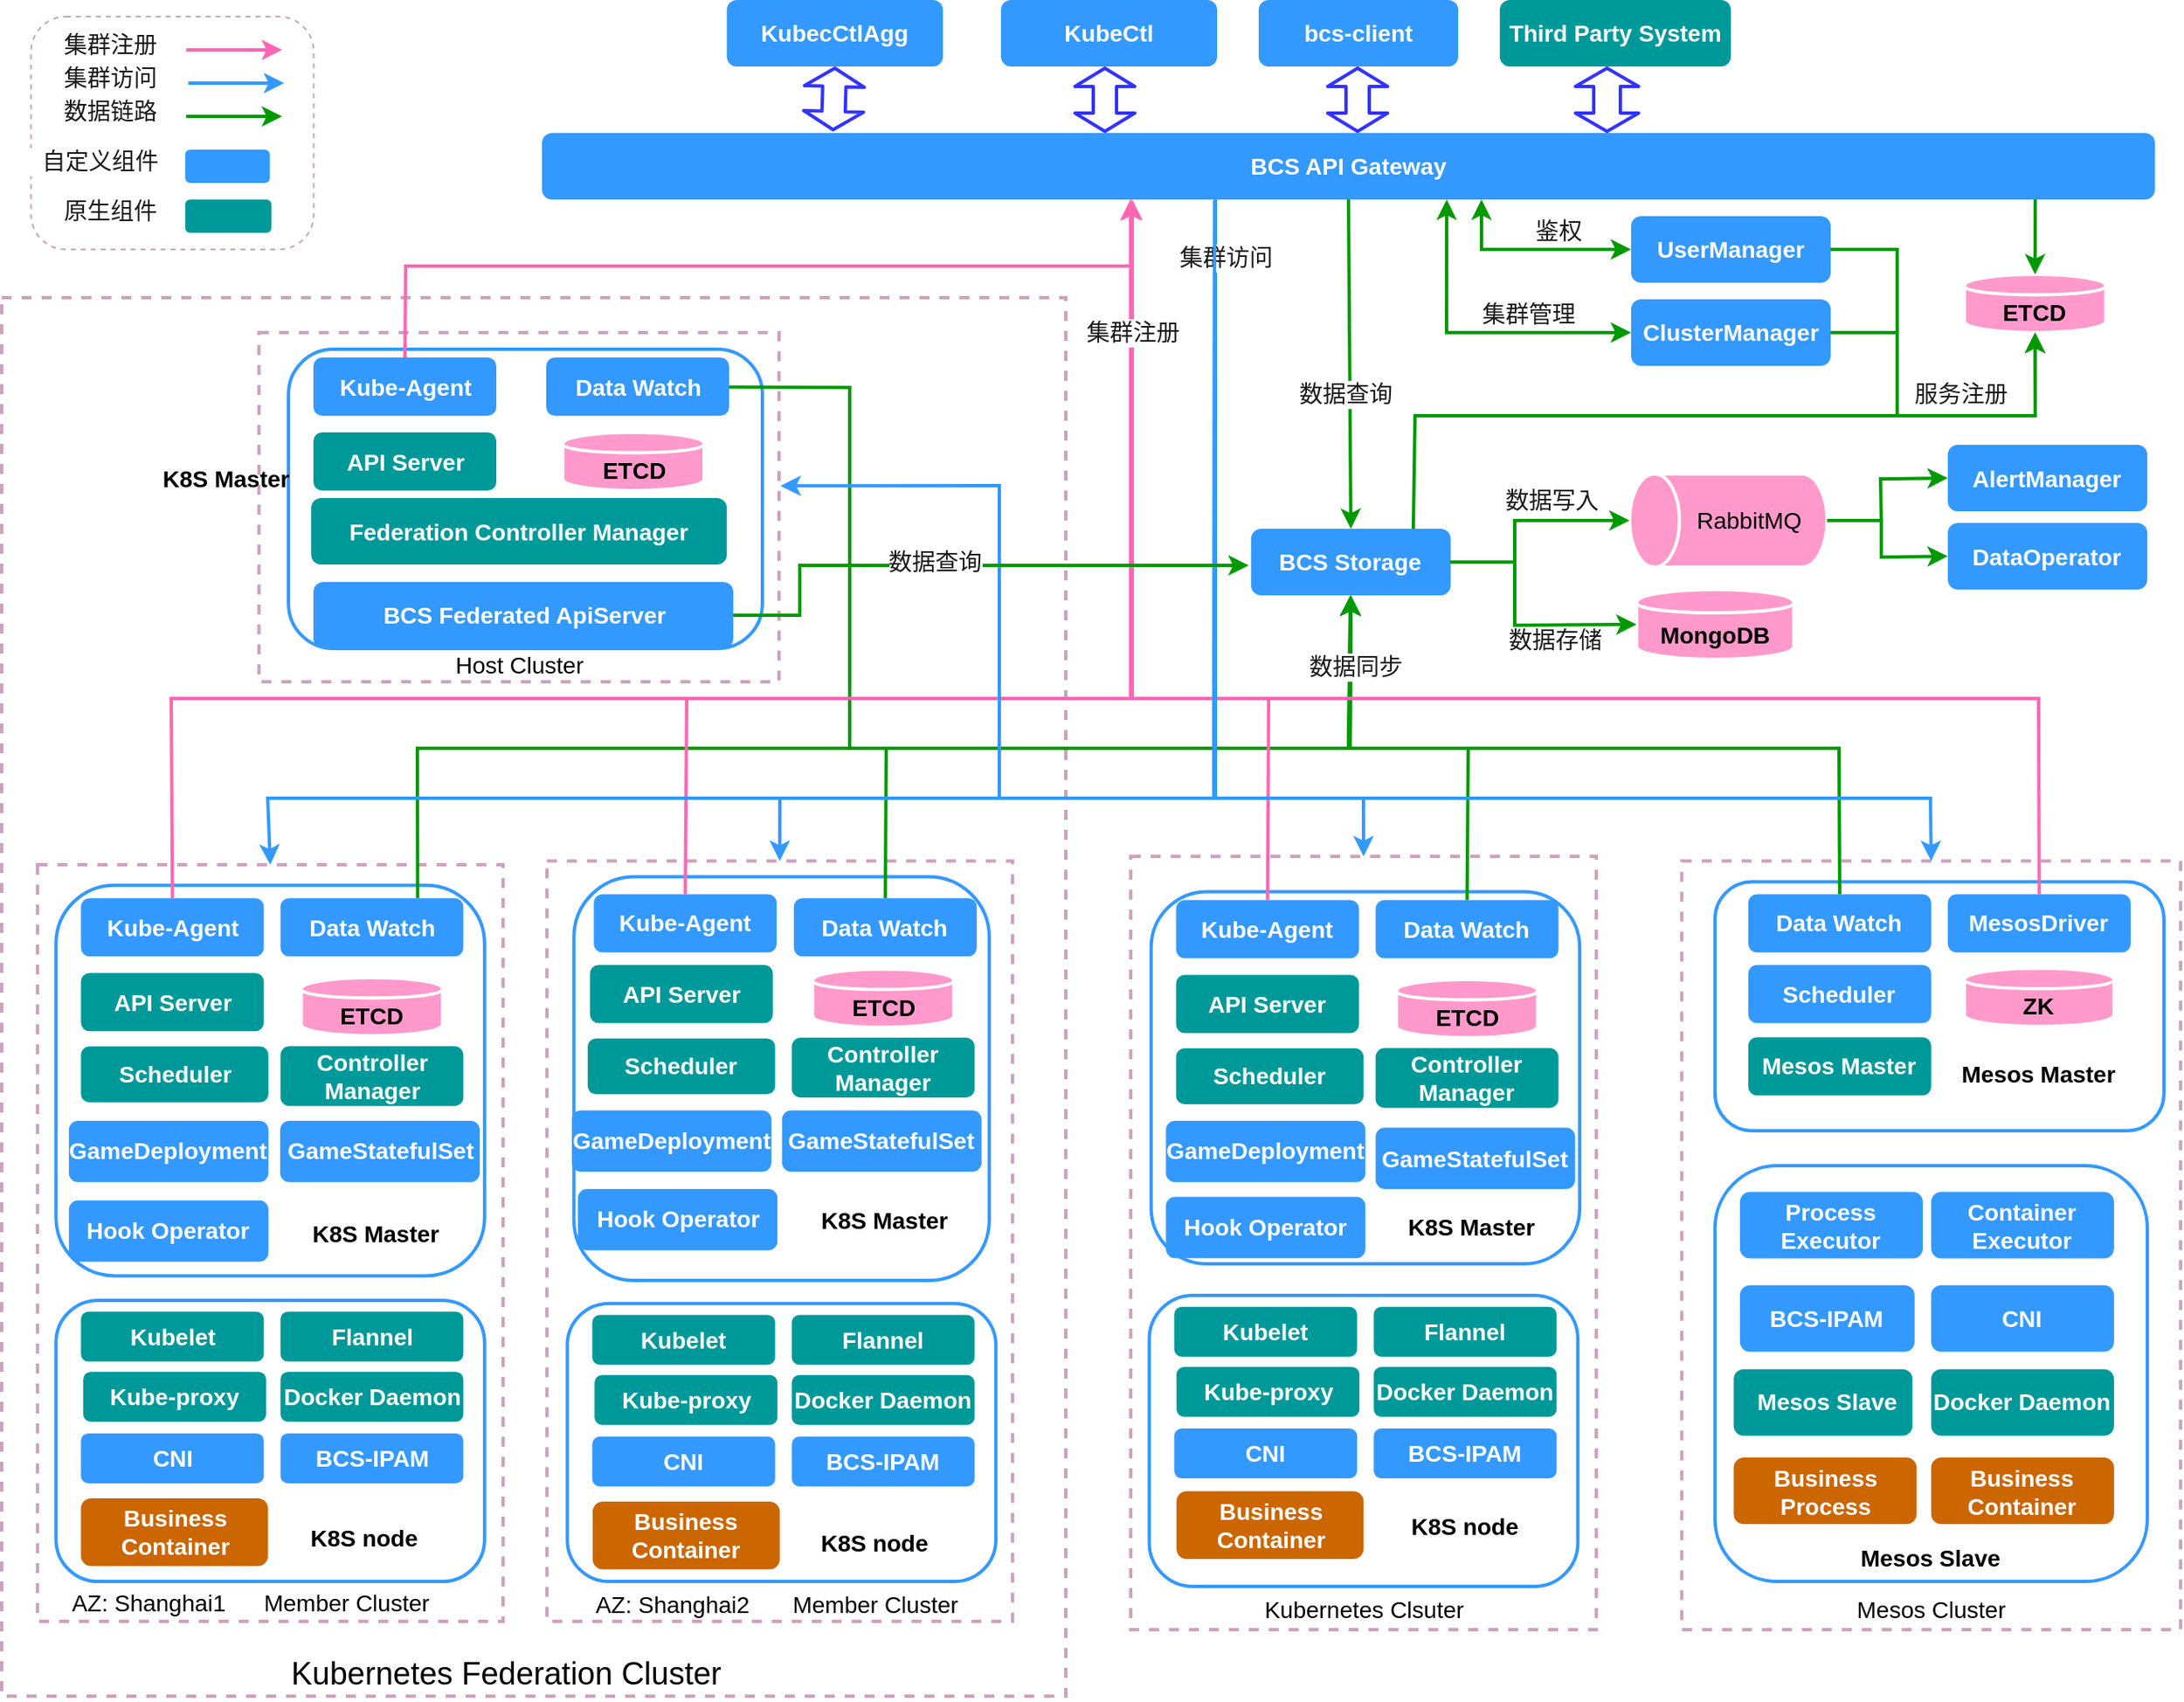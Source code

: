 <mxfile version="14.6.13" type="device"><diagram id="taxaUmjwehEzx2mqGv78" name="Page-1"><mxGraphModel dx="1685" dy="1017" grid="1" gridSize="10" guides="1" tooltips="1" connect="1" arrows="1" fold="1" page="1" pageScale="1" pageWidth="827" pageHeight="1169" math="0" shadow="0"><root><mxCell id="0"/><mxCell id="1" parent="0"/><mxCell id="KiWz8coLWyKFR9xS5uvN-472" value="" style="rounded=1;whiteSpace=wrap;html=1;dashed=1;fontSize=14;strokeColor=#CDA2BE;strokeWidth=1;fillColor=none;" vertex="1" parent="1"><mxGeometry x="447.68" y="40" width="170" height="140" as="geometry"/></mxCell><mxCell id="KiWz8coLWyKFR9xS5uvN-347" value="" style="rounded=0;whiteSpace=wrap;html=1;fontSize=14;fontStyle=1;strokeWidth=2;dashed=1;strokeColor=#CDA2BE;" vertex="1" parent="1"><mxGeometry x="430" y="209" width="640" height="841" as="geometry"/></mxCell><mxCell id="KiWz8coLWyKFR9xS5uvN-355" value="" style="rounded=0;whiteSpace=wrap;html=1;fontSize=14;fontStyle=1;strokeColor=#CDA2BE;strokeWidth=2;dashed=1;" vertex="1" parent="1"><mxGeometry x="1440.44" y="547.75" width="300" height="462.25" as="geometry"/></mxCell><mxCell id="KiWz8coLWyKFR9xS5uvN-271" value="" style="rounded=0;whiteSpace=wrap;html=1;fontSize=14;fontStyle=1;strokeColor=#CDA2BE;strokeWidth=2;dashed=1;" vertex="1" parent="1"><mxGeometry x="584.75" y="230" width="312.75" height="210" as="geometry"/></mxCell><mxCell id="KiWz8coLWyKFR9xS5uvN-204" value="KubeCtl&lt;br style=&quot;font-size: 14px;&quot;&gt;" style="rounded=1;whiteSpace=wrap;html=1;fontSize=14;fontStyle=1;strokeColor=none;fillColor=#3399FF;fontColor=#FFFFFF;" vertex="1" parent="1"><mxGeometry x="1031.0" y="30" width="130" height="40" as="geometry"/></mxCell><mxCell id="KiWz8coLWyKFR9xS5uvN-205" value="bcs-client&lt;br style=&quot;font-size: 14px;&quot;&gt;" style="rounded=1;whiteSpace=wrap;html=1;fontSize=14;fontStyle=1;fontColor=#FFFFFF;strokeColor=none;fillColor=#3399FF;" vertex="1" parent="1"><mxGeometry x="1186.0" y="30" width="120" height="40" as="geometry"/></mxCell><mxCell id="KiWz8coLWyKFR9xS5uvN-206" value="Third Party System" style="rounded=1;whiteSpace=wrap;html=1;fontSize=14;fontStyle=1;fillColor=#009999;strokeColor=none;fontColor=#FFFFFF;" vertex="1" parent="1"><mxGeometry x="1331" y="30" width="139" height="40" as="geometry"/></mxCell><mxCell id="KiWz8coLWyKFR9xS5uvN-207" value="BCS API Gateway" style="rounded=1;whiteSpace=wrap;html=1;fontSize=14;fontStyle=1;fontColor=#FFFFFF;strokeColor=none;fillColor=#3399FF;" vertex="1" parent="1"><mxGeometry x="755" y="110" width="970" height="40" as="geometry"/></mxCell><mxCell id="KiWz8coLWyKFR9xS5uvN-208" value="" style="shape=flexArrow;endArrow=classic;startArrow=classic;html=1;width=13;endSize=3;startSize=3;fontSize=14;fontStyle=1;strokeColor=#3333FF;strokeWidth=2;" edge="1" parent="1"><mxGeometry width="50" height="50" relative="1" as="geometry"><mxPoint x="1093.5" y="110" as="sourcePoint"/><mxPoint x="1093.5" y="70" as="targetPoint"/></mxGeometry></mxCell><mxCell id="KiWz8coLWyKFR9xS5uvN-209" value="" style="shape=flexArrow;endArrow=classic;startArrow=classic;html=1;width=13;endSize=3;startSize=3;fontSize=14;fontStyle=1;strokeColor=#3333FF;strokeWidth=2;" edge="1" parent="1"><mxGeometry width="50" height="50" relative="1" as="geometry"><mxPoint x="1245.5" y="110" as="sourcePoint"/><mxPoint x="1245.5" y="70" as="targetPoint"/></mxGeometry></mxCell><mxCell id="KiWz8coLWyKFR9xS5uvN-210" value="" style="shape=flexArrow;endArrow=classic;startArrow=classic;html=1;width=15;endSize=3;startSize=3;fontSize=14;fontStyle=1;strokeColor=#3333FF;strokeWidth=2;" edge="1" parent="1"><mxGeometry width="50" height="50" relative="1" as="geometry"><mxPoint x="1395.5" y="110" as="sourcePoint"/><mxPoint x="1395.5" y="70" as="targetPoint"/></mxGeometry></mxCell><mxCell id="KiWz8coLWyKFR9xS5uvN-232" value="" style="rounded=0;whiteSpace=wrap;html=1;fontSize=14;fontStyle=1;strokeColor=#CDA2BE;strokeWidth=2;dashed=1;" vertex="1" parent="1"><mxGeometry x="757.94" y="547.75" width="280" height="457.25" as="geometry"/></mxCell><mxCell id="KiWz8coLWyKFR9xS5uvN-233" value="" style="rounded=1;whiteSpace=wrap;html=1;fontSize=14;fontStyle=1;strokeColor=#3399FF;strokeWidth=2;" vertex="1" parent="1"><mxGeometry x="774.16" y="557.19" width="249.81" height="242.81" as="geometry"/></mxCell><mxCell id="KiWz8coLWyKFR9xS5uvN-234" value="ETCD" style="shape=cylinder;whiteSpace=wrap;html=1;boundedLbl=1;backgroundOutline=1;fontSize=14;fontStyle=1;strokeColor=#FFFFFF;strokeWidth=2;fillColor=#FF99CC;" vertex="1" parent="1"><mxGeometry x="917.69" y="612.75" width="85" height="35" as="geometry"/></mxCell><mxCell id="KiWz8coLWyKFR9xS5uvN-235" value="API Server" style="rounded=1;whiteSpace=wrap;html=1;fontSize=14;fontStyle=1;fontColor=#FFFFFF;strokeColor=none;fillColor=#009999;" vertex="1" parent="1"><mxGeometry x="783.81" y="610.25" width="110" height="35" as="geometry"/></mxCell><mxCell id="KiWz8coLWyKFR9xS5uvN-236" value="Kube-Agent" style="rounded=1;whiteSpace=wrap;html=1;fontSize=14;fontStyle=1;fontColor=#FFFFFF;strokeColor=none;fillColor=#3399FF;" vertex="1" parent="1"><mxGeometry x="786.13" y="567.75" width="110" height="35" as="geometry"/></mxCell><mxCell id="KiWz8coLWyKFR9xS5uvN-237" value="Scheduler" style="rounded=1;whiteSpace=wrap;html=1;fontSize=14;fontStyle=1;fontColor=#FFFFFF;strokeColor=none;fillColor=#009999;" vertex="1" parent="1"><mxGeometry x="782.44" y="654.44" width="112.75" height="33.62" as="geometry"/></mxCell><mxCell id="KiWz8coLWyKFR9xS5uvN-238" value="Data Watch" style="rounded=1;whiteSpace=wrap;html=1;fontSize=14;fontStyle=1;fontColor=#FFFFFF;strokeColor=none;fillColor=#3399FF;" vertex="1" parent="1"><mxGeometry x="906.44" y="570.13" width="110" height="35" as="geometry"/></mxCell><mxCell id="KiWz8coLWyKFR9xS5uvN-239" value="Controller Manager" style="rounded=1;whiteSpace=wrap;html=1;fontSize=14;fontStyle=1;fontColor=#FFFFFF;strokeColor=none;fillColor=#009999;" vertex="1" parent="1"><mxGeometry x="905.19" y="654" width="110" height="36" as="geometry"/></mxCell><mxCell id="KiWz8coLWyKFR9xS5uvN-240" value="K8S Master" style="text;html=1;strokeColor=none;fillColor=none;align=center;verticalAlign=middle;whiteSpace=wrap;rounded=0;fontSize=14;fontStyle=1" vertex="1" parent="1"><mxGeometry x="916.44" y="753.88" width="90" height="20" as="geometry"/></mxCell><mxCell id="KiWz8coLWyKFR9xS5uvN-255" value="" style="rounded=1;whiteSpace=wrap;html=1;fontSize=14;fontStyle=1;strokeColor=#3399FF;strokeWidth=2;" vertex="1" parent="1"><mxGeometry x="602.5" y="240" width="285" height="180" as="geometry"/></mxCell><mxCell id="KiWz8coLWyKFR9xS5uvN-256" value="ETCD" style="shape=cylinder;whiteSpace=wrap;html=1;boundedLbl=1;backgroundOutline=1;fontSize=14;fontStyle=1;strokeColor=#FFFFFF;strokeWidth=2;fillColor=#FF99CC;" vertex="1" parent="1"><mxGeometry x="767.5" y="290" width="85" height="35" as="geometry"/></mxCell><mxCell id="KiWz8coLWyKFR9xS5uvN-257" value="API Server" style="rounded=1;whiteSpace=wrap;html=1;fontSize=14;fontStyle=1;fontColor=#FFFFFF;strokeColor=none;fillColor=#009999;" vertex="1" parent="1"><mxGeometry x="617.5" y="290" width="110" height="35" as="geometry"/></mxCell><mxCell id="KiWz8coLWyKFR9xS5uvN-258" value="Kube-Agent" style="rounded=1;whiteSpace=wrap;html=1;fontSize=14;fontStyle=1;fontColor=#FFFFFF;strokeColor=none;fillColor=#3399FF;" vertex="1" parent="1"><mxGeometry x="617.5" y="245" width="110" height="35" as="geometry"/></mxCell><mxCell id="KiWz8coLWyKFR9xS5uvN-260" value="Data Watch" style="rounded=1;whiteSpace=wrap;html=1;fontSize=14;fontStyle=1;fontColor=#FFFFFF;strokeColor=none;fillColor=#3399FF;" vertex="1" parent="1"><mxGeometry x="757.5" y="245" width="110" height="35" as="geometry"/></mxCell><mxCell id="KiWz8coLWyKFR9xS5uvN-261" value="Federation Controller Manager" style="rounded=1;whiteSpace=wrap;html=1;fontSize=14;fontStyle=1;fontColor=#FFFFFF;strokeColor=none;fillColor=#009999;" vertex="1" parent="1"><mxGeometry x="616.13" y="329.5" width="250" height="40" as="geometry"/></mxCell><mxCell id="KiWz8coLWyKFR9xS5uvN-272" value="Host Cluster" style="text;html=1;align=center;verticalAlign=middle;resizable=0;points=[];autosize=1;strokeColor=none;fontSize=14;" vertex="1" parent="1"><mxGeometry x="696.13" y="420" width="90" height="20" as="geometry"/></mxCell><mxCell id="KiWz8coLWyKFR9xS5uvN-273" value="BCS Storage&lt;br style=&quot;font-size: 14px;&quot;&gt;" style="rounded=1;whiteSpace=wrap;html=1;fontSize=14;fontStyle=1;fontColor=#FFFFFF;strokeColor=none;fillColor=#3399FF;" vertex="1" parent="1"><mxGeometry x="1181.44" y="348" width="120" height="40" as="geometry"/></mxCell><mxCell id="KiWz8coLWyKFR9xS5uvN-274" style="rounded=0;orthogonalLoop=1;jettySize=auto;html=1;entryX=0.5;entryY=0;entryDx=0;entryDy=0;strokeColor=#009900;strokeWidth=2;fontSize=14;fontColor=#FFFFFF;exitX=0.5;exitY=1;exitDx=0;exitDy=0;" edge="1" parent="1" source="KiWz8coLWyKFR9xS5uvN-207" target="KiWz8coLWyKFR9xS5uvN-273"><mxGeometry relative="1" as="geometry"><mxPoint x="1380.0" y="180" as="sourcePoint"/><mxPoint x="1380.25" y="245" as="targetPoint"/></mxGeometry></mxCell><mxCell id="KiWz8coLWyKFR9xS5uvN-275" value="&lt;font color=&quot;#1a1a1a&quot;&gt;数据查询&lt;/font&gt;" style="text;html=1;resizable=0;points=[];align=center;verticalAlign=middle;labelBackgroundColor=#ffffff;fontSize=14;fontColor=#FFFFFF;" vertex="1" connectable="0" parent="KiWz8coLWyKFR9xS5uvN-274"><mxGeometry x="0.043" y="-3" relative="1" as="geometry"><mxPoint y="13" as="offset"/></mxGeometry></mxCell><mxCell id="KiWz8coLWyKFR9xS5uvN-276" style="edgeStyle=orthogonalEdgeStyle;rounded=0;orthogonalLoop=1;jettySize=auto;html=1;exitX=0.5;exitY=1;exitDx=0;exitDy=0;fontSize=14;endArrow=none;endFill=0;strokeWidth=2;" edge="1" parent="1" source="KiWz8coLWyKFR9xS5uvN-240" target="KiWz8coLWyKFR9xS5uvN-240"><mxGeometry relative="1" as="geometry"/></mxCell><mxCell id="KiWz8coLWyKFR9xS5uvN-278" value="" style="rounded=0;whiteSpace=wrap;html=1;fontSize=14;fontStyle=1;strokeColor=#CDA2BE;strokeWidth=2;dashed=1;" vertex="1" parent="1"><mxGeometry x="451.56" y="550" width="280" height="455" as="geometry"/></mxCell><mxCell id="KiWz8coLWyKFR9xS5uvN-279" value="" style="rounded=1;whiteSpace=wrap;html=1;fontSize=14;fontStyle=1;strokeColor=#3399FF;strokeWidth=2;" vertex="1" parent="1"><mxGeometry x="462.68" y="562.32" width="257.75" height="234.87" as="geometry"/></mxCell><mxCell id="KiWz8coLWyKFR9xS5uvN-280" value="ETCD" style="shape=cylinder;whiteSpace=wrap;html=1;boundedLbl=1;backgroundOutline=1;fontSize=14;fontStyle=1;strokeColor=#FFFFFF;strokeWidth=2;fillColor=#FF99CC;" vertex="1" parent="1"><mxGeometry x="610.18" y="617.88" width="85" height="35" as="geometry"/></mxCell><mxCell id="KiWz8coLWyKFR9xS5uvN-281" value="API Server" style="rounded=1;whiteSpace=wrap;html=1;fontSize=14;fontStyle=1;fontColor=#FFFFFF;strokeColor=none;fillColor=#009999;" vertex="1" parent="1"><mxGeometry x="477.68" y="615.13" width="110" height="35" as="geometry"/></mxCell><mxCell id="KiWz8coLWyKFR9xS5uvN-282" value="Kube-Agent" style="rounded=1;whiteSpace=wrap;html=1;fontSize=14;fontStyle=1;fontColor=#FFFFFF;strokeColor=none;fillColor=#3399FF;" vertex="1" parent="1"><mxGeometry x="477.68" y="570.13" width="110" height="35" as="geometry"/></mxCell><mxCell id="KiWz8coLWyKFR9xS5uvN-283" value="Scheduler" style="rounded=1;whiteSpace=wrap;html=1;fontSize=14;fontStyle=1;fontColor=#FFFFFF;strokeColor=none;fillColor=#009999;" vertex="1" parent="1"><mxGeometry x="477.68" y="659.26" width="112.75" height="33.62" as="geometry"/></mxCell><mxCell id="KiWz8coLWyKFR9xS5uvN-284" value="Data Watch" style="rounded=1;whiteSpace=wrap;html=1;fontSize=14;fontStyle=1;fontColor=#FFFFFF;strokeColor=none;fillColor=#3399FF;" vertex="1" parent="1"><mxGeometry x="597.68" y="570.13" width="110" height="35" as="geometry"/></mxCell><mxCell id="KiWz8coLWyKFR9xS5uvN-285" value="Controller Manager" style="rounded=1;whiteSpace=wrap;html=1;fontSize=14;fontStyle=1;fontColor=#FFFFFF;strokeColor=none;fillColor=#009999;" vertex="1" parent="1"><mxGeometry x="597.68" y="659.13" width="110" height="36" as="geometry"/></mxCell><mxCell id="KiWz8coLWyKFR9xS5uvN-286" value="K8S Master" style="text;html=1;strokeColor=none;fillColor=none;align=center;verticalAlign=middle;whiteSpace=wrap;rounded=0;fontSize=14;fontStyle=1" vertex="1" parent="1"><mxGeometry x="610.18" y="761.87" width="90" height="20" as="geometry"/></mxCell><mxCell id="KiWz8coLWyKFR9xS5uvN-287" value="" style="rounded=1;whiteSpace=wrap;html=1;fontSize=14;fontStyle=1;strokeColor=#3399FF;strokeWidth=2;" vertex="1" parent="1"><mxGeometry x="462.68" y="811.94" width="257.75" height="169.12" as="geometry"/></mxCell><mxCell id="KiWz8coLWyKFR9xS5uvN-288" value="K8S node" style="text;html=1;strokeColor=none;fillColor=none;align=center;verticalAlign=middle;whiteSpace=wrap;rounded=0;fontSize=14;fontStyle=1" vertex="1" parent="1"><mxGeometry x="602.68" y="944.94" width="90" height="20" as="geometry"/></mxCell><mxCell id="KiWz8coLWyKFR9xS5uvN-289" value="Kubelet" style="rounded=1;whiteSpace=wrap;html=1;fontSize=14;fontStyle=1;fontColor=#FFFFFF;strokeColor=none;fillColor=#009999;" vertex="1" parent="1"><mxGeometry x="477.68" y="818.81" width="110" height="30" as="geometry"/></mxCell><mxCell id="KiWz8coLWyKFR9xS5uvN-290" value="Kube-proxy" style="rounded=1;whiteSpace=wrap;html=1;fontSize=14;fontStyle=1;fontColor=#FFFFFF;strokeColor=none;fillColor=#009999;" vertex="1" parent="1"><mxGeometry x="479.06" y="854.94" width="110" height="30" as="geometry"/></mxCell><mxCell id="KiWz8coLWyKFR9xS5uvN-291" value="Docker Daemon" style="rounded=1;whiteSpace=wrap;html=1;fontSize=14;fontStyle=1;fontColor=#FFFFFF;strokeColor=none;fillColor=#009999;" vertex="1" parent="1"><mxGeometry x="597.68" y="854.94" width="110" height="30" as="geometry"/></mxCell><mxCell id="KiWz8coLWyKFR9xS5uvN-292" value="Flannel" style="rounded=1;whiteSpace=wrap;html=1;fontSize=14;fontStyle=1;fontColor=#FFFFFF;strokeColor=none;fillColor=#009999;" vertex="1" parent="1"><mxGeometry x="597.68" y="818.81" width="110" height="30" as="geometry"/></mxCell><mxCell id="KiWz8coLWyKFR9xS5uvN-294" value="BCS-IPAM" style="rounded=1;whiteSpace=wrap;html=1;fontSize=14;fontStyle=1;fontColor=#FFFFFF;strokeColor=none;fillColor=#3399FF;" vertex="1" parent="1"><mxGeometry x="597.68" y="891.94" width="110" height="30" as="geometry"/></mxCell><mxCell id="KiWz8coLWyKFR9xS5uvN-295" value="Business Container" style="rounded=1;whiteSpace=wrap;html=1;fontSize=14;fontStyle=1;fontColor=#FFFFFF;strokeColor=none;fillColor=#CC6600;" vertex="1" parent="1"><mxGeometry x="477.68" y="930.99" width="112.5" height="40.82" as="geometry"/></mxCell><mxCell id="KiWz8coLWyKFR9xS5uvN-296" value="CNI" style="rounded=1;whiteSpace=wrap;html=1;fontSize=14;fontStyle=1;fontColor=#FFFFFF;strokeColor=none;fillColor=#3399FF;" vertex="1" parent="1"><mxGeometry x="477.68" y="891.94" width="110" height="30" as="geometry"/></mxCell><mxCell id="KiWz8coLWyKFR9xS5uvN-297" value="Member Cluster" style="text;html=1;align=center;verticalAlign=middle;resizable=0;points=[];autosize=1;strokeColor=none;fontSize=14;" vertex="1" parent="1"><mxGeometry x="576.57" y="984" width="120" height="20" as="geometry"/></mxCell><mxCell id="KiWz8coLWyKFR9xS5uvN-298" value="AZ: Shanghai1" style="text;html=1;align=center;verticalAlign=middle;resizable=0;points=[];autosize=1;strokeColor=none;fontSize=14;" vertex="1" parent="1"><mxGeometry x="462.68" y="984" width="110" height="20" as="geometry"/></mxCell><mxCell id="KiWz8coLWyKFR9xS5uvN-299" style="edgeStyle=orthogonalEdgeStyle;rounded=0;orthogonalLoop=1;jettySize=auto;html=1;exitX=0.5;exitY=1;exitDx=0;exitDy=0;fontSize=14;endArrow=none;endFill=0;strokeWidth=2;" edge="1" parent="1" source="KiWz8coLWyKFR9xS5uvN-286" target="KiWz8coLWyKFR9xS5uvN-286"><mxGeometry relative="1" as="geometry"/></mxCell><mxCell id="KiWz8coLWyKFR9xS5uvN-300" value="K8S Master" style="text;html=1;strokeColor=none;fillColor=none;align=center;verticalAlign=middle;whiteSpace=wrap;rounded=0;fontSize=14;fontStyle=1" vertex="1" parent="1"><mxGeometry x="520.18" y="307.5" width="90" height="20" as="geometry"/></mxCell><mxCell id="KiWz8coLWyKFR9xS5uvN-301" style="rounded=0;orthogonalLoop=1;jettySize=auto;html=1;strokeColor=#009900;strokeWidth=2;fontSize=14;fontColor=#FFFFFF;exitX=0.75;exitY=0;exitDx=0;exitDy=0;" edge="1" parent="1" source="KiWz8coLWyKFR9xS5uvN-284" target="KiWz8coLWyKFR9xS5uvN-273"><mxGeometry relative="1" as="geometry"><Array as="points"><mxPoint x="680" y="480"/><mxPoint x="1240" y="480"/></Array><mxPoint x="680" y="516" as="sourcePoint"/><mxPoint x="1200" y="350" as="targetPoint"/></mxGeometry></mxCell><mxCell id="KiWz8coLWyKFR9xS5uvN-302" style="rounded=0;orthogonalLoop=1;jettySize=auto;html=1;exitX=0.5;exitY=0;exitDx=0;exitDy=0;strokeColor=#009900;strokeWidth=2;fontSize=14;fontColor=#FFFFFF;" edge="1" parent="1" source="KiWz8coLWyKFR9xS5uvN-238" target="KiWz8coLWyKFR9xS5uvN-273"><mxGeometry relative="1" as="geometry"><Array as="points"><mxPoint x="962" y="480"/><mxPoint x="1240" y="480"/></Array><mxPoint x="552" y="527.25" as="sourcePoint"/><mxPoint x="1250" y="280" as="targetPoint"/></mxGeometry></mxCell><mxCell id="KiWz8coLWyKFR9xS5uvN-303" style="rounded=0;orthogonalLoop=1;jettySize=auto;html=1;strokeColor=#009900;strokeWidth=2;fontSize=14;fontColor=#FFFFFF;entryX=0.5;entryY=1;entryDx=0;entryDy=0;" edge="1" parent="1" source="KiWz8coLWyKFR9xS5uvN-260" target="KiWz8coLWyKFR9xS5uvN-273"><mxGeometry relative="1" as="geometry"><Array as="points"><mxPoint x="940" y="263"/><mxPoint x="940" y="480"/><mxPoint x="1241" y="480"/></Array><mxPoint x="897" y="263" as="sourcePoint"/><mxPoint x="1260" y="290" as="targetPoint"/></mxGeometry></mxCell><mxCell id="KiWz8coLWyKFR9xS5uvN-306" value="" style="rounded=0;whiteSpace=wrap;html=1;fontSize=14;fontStyle=1;strokeColor=#CDA2BE;strokeWidth=2;dashed=1;" vertex="1" parent="1"><mxGeometry x="1109.07" y="545" width="280" height="465" as="geometry"/></mxCell><mxCell id="KiWz8coLWyKFR9xS5uvN-307" value="" style="rounded=1;whiteSpace=wrap;html=1;fontSize=14;fontStyle=1;strokeColor=#3399FF;strokeWidth=2;" vertex="1" parent="1"><mxGeometry x="1121.32" y="566.25" width="257.75" height="223.75" as="geometry"/></mxCell><mxCell id="KiWz8coLWyKFR9xS5uvN-308" value="ETCD" style="shape=cylinder;whiteSpace=wrap;html=1;boundedLbl=1;backgroundOutline=1;fontSize=14;fontStyle=1;strokeColor=#FFFFFF;strokeWidth=2;fillColor=#FF99CC;" vertex="1" parent="1"><mxGeometry x="1268.82" y="619" width="85" height="35" as="geometry"/></mxCell><mxCell id="KiWz8coLWyKFR9xS5uvN-309" value="API Server" style="rounded=1;whiteSpace=wrap;html=1;fontSize=14;fontStyle=1;fontColor=#FFFFFF;strokeColor=none;fillColor=#009999;" vertex="1" parent="1"><mxGeometry x="1136.32" y="616.25" width="110" height="35" as="geometry"/></mxCell><mxCell id="KiWz8coLWyKFR9xS5uvN-310" value="Kube-Agent" style="rounded=1;whiteSpace=wrap;html=1;fontSize=14;fontStyle=1;fontColor=#FFFFFF;strokeColor=none;fillColor=#3399FF;" vertex="1" parent="1"><mxGeometry x="1136.32" y="571.25" width="110" height="35" as="geometry"/></mxCell><mxCell id="KiWz8coLWyKFR9xS5uvN-311" value="Scheduler" style="rounded=1;whiteSpace=wrap;html=1;fontSize=14;fontStyle=1;fontColor=#FFFFFF;strokeColor=none;fillColor=#009999;" vertex="1" parent="1"><mxGeometry x="1136.32" y="660.38" width="112.75" height="33.62" as="geometry"/></mxCell><mxCell id="KiWz8coLWyKFR9xS5uvN-312" value="Data Watch" style="rounded=1;whiteSpace=wrap;html=1;fontSize=14;fontStyle=1;fontColor=#FFFFFF;strokeColor=none;fillColor=#3399FF;" vertex="1" parent="1"><mxGeometry x="1256.32" y="571.25" width="110" height="35" as="geometry"/></mxCell><mxCell id="KiWz8coLWyKFR9xS5uvN-313" value="Controller Manager" style="rounded=1;whiteSpace=wrap;html=1;fontSize=14;fontStyle=1;fontColor=#FFFFFF;strokeColor=none;fillColor=#009999;" vertex="1" parent="1"><mxGeometry x="1256.32" y="660.25" width="110" height="36" as="geometry"/></mxCell><mxCell id="KiWz8coLWyKFR9xS5uvN-314" value="K8S Master" style="text;html=1;strokeColor=none;fillColor=none;align=center;verticalAlign=middle;whiteSpace=wrap;rounded=0;fontSize=14;fontStyle=1" vertex="1" parent="1"><mxGeometry x="1268.82" y="758.13" width="90" height="20" as="geometry"/></mxCell><mxCell id="KiWz8coLWyKFR9xS5uvN-326" value="Kubernetes Clsuter" style="text;html=1;align=center;verticalAlign=middle;resizable=0;points=[];autosize=1;strokeColor=none;fontSize=14;" vertex="1" parent="1"><mxGeometry x="1179.07" y="988.13" width="140" height="20" as="geometry"/></mxCell><mxCell id="KiWz8coLWyKFR9xS5uvN-327" style="edgeStyle=orthogonalEdgeStyle;rounded=0;orthogonalLoop=1;jettySize=auto;html=1;exitX=0.5;exitY=1;exitDx=0;exitDy=0;fontSize=14;endArrow=none;endFill=0;strokeWidth=2;" edge="1" parent="1" source="KiWz8coLWyKFR9xS5uvN-314" target="KiWz8coLWyKFR9xS5uvN-314"><mxGeometry relative="1" as="geometry"/></mxCell><mxCell id="KiWz8coLWyKFR9xS5uvN-328" value="" style="rounded=1;whiteSpace=wrap;html=1;fontSize=14;fontStyle=1;strokeColor=#3399FF;strokeWidth=2;" vertex="1" parent="1"><mxGeometry x="1460.44" y="560.25" width="270" height="149.75" as="geometry"/></mxCell><mxCell id="KiWz8coLWyKFR9xS5uvN-329" value="Mesos Master" style="text;html=1;strokeColor=none;fillColor=none;align=center;verticalAlign=middle;whiteSpace=wrap;rounded=0;fontSize=14;fontStyle=1" vertex="1" parent="1"><mxGeometry x="1595.44" y="666.07" width="120" height="20" as="geometry"/></mxCell><mxCell id="KiWz8coLWyKFR9xS5uvN-330" value="MesosDriver" style="rounded=1;whiteSpace=wrap;html=1;fontSize=14;fontStyle=1;fontColor=#FFFFFF;strokeColor=none;fillColor=#3399FF;" vertex="1" parent="1"><mxGeometry x="1600.44" y="567.75" width="110" height="35" as="geometry"/></mxCell><mxCell id="KiWz8coLWyKFR9xS5uvN-334" value="ZK&lt;br style=&quot;font-size: 14px;&quot;&gt;" style="shape=cylinder;whiteSpace=wrap;html=1;boundedLbl=1;backgroundOutline=1;fontSize=14;fontStyle=1;strokeColor=#FFFFFF;strokeWidth=2;fillColor=#FF99CC;" vertex="1" parent="1"><mxGeometry x="1610.44" y="612.25" width="90" height="35" as="geometry"/></mxCell><mxCell id="KiWz8coLWyKFR9xS5uvN-336" style="edgeStyle=none;rounded=0;orthogonalLoop=1;jettySize=auto;html=1;exitX=0.75;exitY=1;exitDx=0;exitDy=0;fontSize=12;" edge="1" parent="1" source="KiWz8coLWyKFR9xS5uvN-329" target="KiWz8coLWyKFR9xS5uvN-329"><mxGeometry relative="1" as="geometry"/></mxCell><mxCell id="KiWz8coLWyKFR9xS5uvN-337" value="" style="rounded=1;whiteSpace=wrap;html=1;fontSize=14;fontStyle=1;strokeColor=#3399FF;strokeWidth=2;" vertex="1" parent="1"><mxGeometry x="1460.44" y="731.06" width="260" height="250" as="geometry"/></mxCell><mxCell id="KiWz8coLWyKFR9xS5uvN-338" value="Mesos Slave" style="text;html=1;strokeColor=none;fillColor=none;align=center;verticalAlign=middle;whiteSpace=wrap;rounded=0;fontSize=14;fontStyle=1" vertex="1" parent="1"><mxGeometry x="1545.44" y="956.93" width="90" height="20" as="geometry"/></mxCell><mxCell id="KiWz8coLWyKFR9xS5uvN-339" value="&amp;nbsp;Mesos Slave" style="rounded=1;whiteSpace=wrap;html=1;fontSize=14;fontStyle=1;fontColor=#FFFFFF;strokeColor=none;fillColor=#009999;" vertex="1" parent="1"><mxGeometry x="1471.69" y="853.43" width="107.5" height="40" as="geometry"/></mxCell><mxCell id="KiWz8coLWyKFR9xS5uvN-340" value="Process Executor" style="rounded=1;whiteSpace=wrap;html=1;fontSize=14;fontStyle=1;fontColor=#FFFFFF;strokeColor=none;fillColor=#3399FF;" vertex="1" parent="1"><mxGeometry x="1475.44" y="746.81" width="110" height="40" as="geometry"/></mxCell><mxCell id="KiWz8coLWyKFR9xS5uvN-341" value="Container Executor" style="rounded=1;whiteSpace=wrap;html=1;fontSize=14;fontStyle=1;fontColor=#FFFFFF;strokeColor=none;fillColor=#3399FF;" vertex="1" parent="1"><mxGeometry x="1590.44" y="746.81" width="110" height="40" as="geometry"/></mxCell><mxCell id="KiWz8coLWyKFR9xS5uvN-342" value="BCS-IPAM" style="rounded=1;whiteSpace=wrap;html=1;fontSize=14;fontStyle=1;fontColor=#FFFFFF;strokeColor=none;fillColor=#3399FF;" vertex="1" parent="1"><mxGeometry x="1475.44" y="802.93" width="105" height="40" as="geometry"/></mxCell><mxCell id="KiWz8coLWyKFR9xS5uvN-343" value="CNI" style="rounded=1;whiteSpace=wrap;html=1;fontSize=14;fontStyle=1;fontColor=#FFFFFF;strokeColor=none;fillColor=#3399FF;" vertex="1" parent="1"><mxGeometry x="1590.44" y="802.93" width="110" height="40" as="geometry"/></mxCell><mxCell id="KiWz8coLWyKFR9xS5uvN-344" value="Business Container" style="rounded=1;whiteSpace=wrap;html=1;fontSize=14;fontStyle=1;fontColor=#FFFFFF;strokeColor=none;fillColor=#CC6600;" vertex="1" parent="1"><mxGeometry x="1590.44" y="906.56" width="110" height="40" as="geometry"/></mxCell><mxCell id="KiWz8coLWyKFR9xS5uvN-345" value="Business Process" style="rounded=1;whiteSpace=wrap;html=1;fontSize=14;fontStyle=1;fontColor=#FFFFFF;strokeColor=none;fillColor=#CC6600;" vertex="1" parent="1"><mxGeometry x="1471.69" y="906.56" width="110" height="40" as="geometry"/></mxCell><mxCell id="KiWz8coLWyKFR9xS5uvN-346" value="Docker Daemon" style="rounded=1;whiteSpace=wrap;html=1;fontSize=14;fontStyle=1;fontColor=#FFFFFF;strokeColor=none;fillColor=#009999;" vertex="1" parent="1"><mxGeometry x="1590.44" y="853.43" width="110" height="40" as="geometry"/></mxCell><mxCell id="KiWz8coLWyKFR9xS5uvN-348" value="Kubernetes Federation Cluster" style="text;html=1;align=center;verticalAlign=middle;resizable=0;points=[];autosize=1;strokeColor=none;fontSize=19;fontStyle=0" vertex="1" parent="1"><mxGeometry x="597.68" y="1022.25" width="270" height="30" as="geometry"/></mxCell><mxCell id="KiWz8coLWyKFR9xS5uvN-350" value="Data Watch" style="rounded=1;whiteSpace=wrap;html=1;fontSize=14;fontStyle=1;fontColor=#FFFFFF;strokeColor=none;fillColor=#3399FF;" vertex="1" parent="1"><mxGeometry x="1480.44" y="567.75" width="110" height="35" as="geometry"/></mxCell><mxCell id="KiWz8coLWyKFR9xS5uvN-351" value="Scheduler" style="rounded=1;whiteSpace=wrap;html=1;fontSize=14;fontStyle=1;fontColor=#FFFFFF;strokeColor=none;fillColor=#3399FF;" vertex="1" parent="1"><mxGeometry x="1480.44" y="610.25" width="110" height="35" as="geometry"/></mxCell><mxCell id="KiWz8coLWyKFR9xS5uvN-352" value="Mesos Master" style="rounded=1;whiteSpace=wrap;html=1;fontSize=14;fontStyle=1;fontColor=#FFFFFF;strokeColor=none;fillColor=#009999;" vertex="1" parent="1"><mxGeometry x="1480.44" y="653.75" width="110" height="35" as="geometry"/></mxCell><mxCell id="KiWz8coLWyKFR9xS5uvN-356" value="Mesos Cluster" style="text;html=1;align=center;verticalAlign=middle;resizable=0;points=[];autosize=1;strokeColor=none;fontSize=14;" vertex="1" parent="1"><mxGeometry x="1540.44" y="988.13" width="100" height="20" as="geometry"/></mxCell><mxCell id="KiWz8coLWyKFR9xS5uvN-357" style="rounded=0;orthogonalLoop=1;jettySize=auto;html=1;exitX=0.5;exitY=0;exitDx=0;exitDy=0;strokeColor=#009900;strokeWidth=2;fontSize=14;fontColor=#FFFFFF;entryX=0.5;entryY=1;entryDx=0;entryDy=0;" edge="1" parent="1" source="KiWz8coLWyKFR9xS5uvN-312" target="KiWz8coLWyKFR9xS5uvN-273"><mxGeometry relative="1" as="geometry"><Array as="points"><mxPoint x="1312" y="480"/><mxPoint x="1241" y="480"/></Array><mxPoint x="862" y="527.25" as="sourcePoint"/><mxPoint x="1250.913" y="280" as="targetPoint"/></mxGeometry></mxCell><mxCell id="KiWz8coLWyKFR9xS5uvN-358" style="rounded=0;orthogonalLoop=1;jettySize=auto;html=1;exitX=0.5;exitY=0;exitDx=0;exitDy=0;strokeColor=#009900;strokeWidth=2;fontSize=14;fontColor=#FFFFFF;entryX=0.5;entryY=1;entryDx=0;entryDy=0;" edge="1" parent="1" source="KiWz8coLWyKFR9xS5uvN-350" target="KiWz8coLWyKFR9xS5uvN-273"><mxGeometry relative="1" as="geometry"><Array as="points"><mxPoint x="1535" y="480"/><mxPoint x="1241" y="480"/></Array><mxPoint x="872" y="537.25" as="sourcePoint"/><mxPoint x="1250" y="280" as="targetPoint"/></mxGeometry></mxCell><mxCell id="KiWz8coLWyKFR9xS5uvN-359" value="&lt;font color=&quot;#1a1a1a&quot;&gt;数据同步&lt;/font&gt;" style="text;html=1;resizable=0;points=[];align=center;verticalAlign=middle;labelBackgroundColor=#ffffff;fontSize=14;fontColor=#FFFFFF;" vertex="1" connectable="0" parent="1"><mxGeometry x="1249.07" y="434.5" as="geometry"><mxPoint x="-5" y="-4" as="offset"/></mxGeometry></mxCell><mxCell id="KiWz8coLWyKFR9xS5uvN-360" style="rounded=0;orthogonalLoop=1;jettySize=auto;html=1;exitX=0.5;exitY=0;exitDx=0;exitDy=0;strokeColor=#FF66B3;strokeWidth=2;fontSize=14;fontColor=#FFFFFF;" edge="1" parent="1" source="KiWz8coLWyKFR9xS5uvN-282"><mxGeometry relative="1" as="geometry"><mxPoint x="190" y="555" as="sourcePoint"/><mxPoint x="1109" y="150" as="targetPoint"/><Array as="points"><mxPoint x="532" y="450"/><mxPoint x="1109" y="450"/></Array></mxGeometry></mxCell><mxCell id="KiWz8coLWyKFR9xS5uvN-362" style="rounded=0;orthogonalLoop=1;jettySize=auto;html=1;exitX=0.5;exitY=0;exitDx=0;exitDy=0;strokeColor=#FF66B3;strokeWidth=2;fontSize=14;fontColor=#FFFFFF;entryX=0.365;entryY=0.999;entryDx=0;entryDy=0;entryPerimeter=0;" edge="1" parent="1" source="KiWz8coLWyKFR9xS5uvN-236" target="KiWz8coLWyKFR9xS5uvN-207"><mxGeometry relative="1" as="geometry"><mxPoint x="999.75" y="399" as="sourcePoint"/><mxPoint x="1130" y="160" as="targetPoint"/><Array as="points"><mxPoint x="842" y="450"/><mxPoint x="1110" y="450"/></Array></mxGeometry></mxCell><mxCell id="KiWz8coLWyKFR9xS5uvN-364" style="rounded=0;orthogonalLoop=1;jettySize=auto;html=1;exitX=0.5;exitY=0;exitDx=0;exitDy=0;strokeColor=#FF66B3;strokeWidth=2;fontSize=14;fontColor=#FFFFFF;" edge="1" parent="1" source="KiWz8coLWyKFR9xS5uvN-310"><mxGeometry relative="1" as="geometry"><mxPoint x="582" y="536.25" as="sourcePoint"/><mxPoint x="1110" y="150" as="targetPoint"/><Array as="points"><mxPoint x="1192" y="450"/><mxPoint x="1110" y="450"/></Array></mxGeometry></mxCell><mxCell id="KiWz8coLWyKFR9xS5uvN-366" style="rounded=0;orthogonalLoop=1;jettySize=auto;html=1;exitX=0.5;exitY=0;exitDx=0;exitDy=0;strokeColor=#FF66B3;strokeWidth=2;fontSize=14;fontColor=#FFFFFF;" edge="1" parent="1" source="KiWz8coLWyKFR9xS5uvN-330"><mxGeometry relative="1" as="geometry"><mxPoint x="592" y="546.25" as="sourcePoint"/><mxPoint x="1109" y="150" as="targetPoint"/><Array as="points"><mxPoint x="1655" y="450"/><mxPoint x="1109" y="450"/></Array></mxGeometry></mxCell><mxCell id="KiWz8coLWyKFR9xS5uvN-367" value="&lt;font color=&quot;#1a1a1a&quot;&gt;集群注册&lt;/font&gt;" style="text;html=1;resizable=0;points=[];align=center;verticalAlign=middle;labelBackgroundColor=#ffffff;fontSize=14;fontColor=#FFFFFF;" vertex="1" connectable="0" parent="KiWz8coLWyKFR9xS5uvN-366"><mxGeometry x="0.684" y="1" relative="1" as="geometry"><mxPoint x="2" y="-73" as="offset"/></mxGeometry></mxCell><mxCell id="KiWz8coLWyKFR9xS5uvN-368" style="rounded=0;orthogonalLoop=1;jettySize=auto;html=1;exitX=0.5;exitY=0;exitDx=0;exitDy=0;strokeColor=#FF66B3;strokeWidth=2;fontSize=14;fontColor=#FFFFFF;jumpStyle=none;" edge="1" parent="1" source="KiWz8coLWyKFR9xS5uvN-258"><mxGeometry relative="1" as="geometry"><mxPoint x="542.25" y="527.25" as="sourcePoint"/><mxPoint x="1109" y="150" as="targetPoint"/><Array as="points"><mxPoint x="673" y="190"/><mxPoint x="1109" y="190"/></Array></mxGeometry></mxCell><mxCell id="KiWz8coLWyKFR9xS5uvN-369" value="&lt;font style=&quot;font-size: 14px;&quot;&gt;RabbitMQ&lt;/font&gt;" style="shape=cylinder3;whiteSpace=wrap;html=1;boundedLbl=1;backgroundOutline=1;size=15;rounded=0;fontSize=14;direction=north;fillColor=#FF99CC;strokeColor=#FFFFFF;strokeWidth=2;" vertex="1" parent="1"><mxGeometry x="1409.07" y="315" width="118.75" height="56" as="geometry"/></mxCell><mxCell id="KiWz8coLWyKFR9xS5uvN-370" style="rounded=0;orthogonalLoop=1;jettySize=auto;html=1;exitX=1;exitY=0.5;exitDx=0;exitDy=0;strokeColor=#009900;strokeWidth=2;fontSize=14;fontColor=#FFFFFF;entryX=0.5;entryY=0;entryDx=0;entryDy=0;entryPerimeter=0;" edge="1" parent="1" source="KiWz8coLWyKFR9xS5uvN-273" target="KiWz8coLWyKFR9xS5uvN-369"><mxGeometry relative="1" as="geometry"><Array as="points"><mxPoint x="1340" y="368"/><mxPoint x="1340" y="343"/></Array><mxPoint x="1545.44" y="643.5" as="sourcePoint"/><mxPoint x="1251.44" y="398" as="targetPoint"/></mxGeometry></mxCell><mxCell id="KiWz8coLWyKFR9xS5uvN-371" value="&lt;font color=&quot;#1a1a1a&quot;&gt;数据写入&lt;/font&gt;" style="text;html=1;resizable=0;points=[];align=center;verticalAlign=middle;labelBackgroundColor=#ffffff;fontSize=14;fontColor=#FFFFFF;" vertex="1" connectable="0" parent="1"><mxGeometry x="1366.32" y="335" as="geometry"><mxPoint x="-5" y="-4" as="offset"/></mxGeometry></mxCell><mxCell id="KiWz8coLWyKFR9xS5uvN-372" value="AlertManager" style="rounded=1;whiteSpace=wrap;html=1;fontSize=14;fontStyle=1;fontColor=#FFFFFF;strokeColor=none;fillColor=#3399FF;" vertex="1" parent="1"><mxGeometry x="1600.44" y="297.5" width="120" height="40" as="geometry"/></mxCell><mxCell id="KiWz8coLWyKFR9xS5uvN-376" style="rounded=0;orthogonalLoop=1;jettySize=auto;html=1;strokeColor=#009900;strokeWidth=2;fontSize=14;fontColor=#FFFFFF;entryX=0;entryY=0.5;entryDx=0;entryDy=0;" edge="1" parent="1" target="KiWz8coLWyKFR9xS5uvN-372"><mxGeometry relative="1" as="geometry"><mxPoint x="1540.44" y="343" as="sourcePoint"/><mxPoint x="1580.44" y="293" as="targetPoint"/><Array as="points"><mxPoint x="1560.44" y="343"/><mxPoint x="1560" y="318"/></Array></mxGeometry></mxCell><mxCell id="KiWz8coLWyKFR9xS5uvN-378" value="DataOperator" style="rounded=1;whiteSpace=wrap;html=1;fontSize=14;fontStyle=1;fontColor=#FFFFFF;strokeColor=none;fillColor=#3399FF;" vertex="1" parent="1"><mxGeometry x="1600.44" y="344.5" width="120" height="40" as="geometry"/></mxCell><mxCell id="KiWz8coLWyKFR9xS5uvN-385" style="rounded=0;orthogonalLoop=1;jettySize=auto;html=1;strokeColor=#009900;strokeWidth=2;fontSize=14;fontColor=#FFFFFF;entryX=0;entryY=0.5;entryDx=0;entryDy=0;exitX=0.5;exitY=1;exitDx=0;exitDy=0;exitPerimeter=0;" edge="1" parent="1" source="KiWz8coLWyKFR9xS5uvN-369" target="KiWz8coLWyKFR9xS5uvN-378"><mxGeometry relative="1" as="geometry"><mxPoint x="1540.44" y="343" as="sourcePoint"/><mxPoint x="1610.44" y="305" as="targetPoint"/><Array as="points"><mxPoint x="1560.44" y="343"/><mxPoint x="1560.44" y="365"/></Array></mxGeometry></mxCell><mxCell id="KiWz8coLWyKFR9xS5uvN-387" value="UserManager" style="rounded=1;whiteSpace=wrap;html=1;fontSize=14;fontStyle=1;fontColor=#FFFFFF;strokeColor=none;fillColor=#3399FF;" vertex="1" parent="1"><mxGeometry x="1410" y="160" width="120" height="40" as="geometry"/></mxCell><mxCell id="KiWz8coLWyKFR9xS5uvN-388" style="rounded=0;orthogonalLoop=1;jettySize=auto;html=1;entryX=0;entryY=0.5;entryDx=0;entryDy=0;strokeColor=#009900;strokeWidth=2;fontSize=14;fontColor=#FFFFFF;endArrow=classic;endFill=1;startArrow=classic;startFill=1;" edge="1" parent="1" target="KiWz8coLWyKFR9xS5uvN-387"><mxGeometry relative="1" as="geometry"><mxPoint x="1320" y="150" as="sourcePoint"/><mxPoint x="1251" y="308.5" as="targetPoint"/><Array as="points"><mxPoint x="1320" y="180"/></Array></mxGeometry></mxCell><mxCell id="KiWz8coLWyKFR9xS5uvN-390" value="&lt;font color=&quot;#1a1a1a&quot;&gt;鉴权&lt;/font&gt;" style="text;html=1;resizable=0;points=[];align=center;verticalAlign=middle;labelBackgroundColor=#ffffff;fontSize=14;fontColor=#FFFFFF;" vertex="1" connectable="0" parent="1"><mxGeometry x="947.939" y="209.998" as="geometry"><mxPoint x="418" y="-41" as="offset"/></mxGeometry></mxCell><mxCell id="KiWz8coLWyKFR9xS5uvN-393" value="" style="endArrow=classic;html=1;strokeColor=#3399FF;strokeWidth=2;fontSize=14;fontColor=#FFFFFF;entryX=0.5;entryY=0;entryDx=0;entryDy=0;rounded=0;" edge="1" parent="1" target="KiWz8coLWyKFR9xS5uvN-278"><mxGeometry width="50" height="50" relative="1" as="geometry"><mxPoint x="1160" y="150" as="sourcePoint"/><mxPoint x="280.2" y="375" as="targetPoint"/><Array as="points"><mxPoint x="1160" y="510"/><mxPoint x="590" y="510"/></Array></mxGeometry></mxCell><mxCell id="KiWz8coLWyKFR9xS5uvN-399" value="" style="rounded=1;whiteSpace=wrap;html=1;fontSize=14;fontStyle=1;strokeColor=#3399FF;strokeWidth=2;" vertex="1" parent="1"><mxGeometry x="770.19" y="813.88" width="257.75" height="167.18" as="geometry"/></mxCell><mxCell id="KiWz8coLWyKFR9xS5uvN-400" value="K8S node" style="text;html=1;strokeColor=none;fillColor=none;align=center;verticalAlign=middle;whiteSpace=wrap;rounded=0;fontSize=14;fontStyle=1" vertex="1" parent="1"><mxGeometry x="910.19" y="947.75" width="90" height="20" as="geometry"/></mxCell><mxCell id="KiWz8coLWyKFR9xS5uvN-401" value="Kubelet" style="rounded=1;whiteSpace=wrap;html=1;fontSize=14;fontStyle=1;fontColor=#FFFFFF;strokeColor=none;fillColor=#009999;" vertex="1" parent="1"><mxGeometry x="785.19" y="820.75" width="110" height="30" as="geometry"/></mxCell><mxCell id="KiWz8coLWyKFR9xS5uvN-402" value="Kube-proxy" style="rounded=1;whiteSpace=wrap;html=1;fontSize=14;fontStyle=1;fontColor=#FFFFFF;strokeColor=none;fillColor=#009999;" vertex="1" parent="1"><mxGeometry x="786.57" y="856.88" width="110" height="30" as="geometry"/></mxCell><mxCell id="KiWz8coLWyKFR9xS5uvN-403" value="Docker Daemon" style="rounded=1;whiteSpace=wrap;html=1;fontSize=14;fontStyle=1;fontColor=#FFFFFF;strokeColor=none;fillColor=#009999;" vertex="1" parent="1"><mxGeometry x="905.19" y="856.88" width="110" height="30" as="geometry"/></mxCell><mxCell id="KiWz8coLWyKFR9xS5uvN-404" value="Flannel" style="rounded=1;whiteSpace=wrap;html=1;fontSize=14;fontStyle=1;fontColor=#FFFFFF;strokeColor=none;fillColor=#009999;" vertex="1" parent="1"><mxGeometry x="905.19" y="820.75" width="110" height="30" as="geometry"/></mxCell><mxCell id="KiWz8coLWyKFR9xS5uvN-405" value="BCS-IPAM" style="rounded=1;whiteSpace=wrap;html=1;fontSize=14;fontStyle=1;fontColor=#FFFFFF;strokeColor=none;fillColor=#3399FF;" vertex="1" parent="1"><mxGeometry x="905.19" y="893.88" width="110" height="30" as="geometry"/></mxCell><mxCell id="KiWz8coLWyKFR9xS5uvN-406" value="Business Container" style="rounded=1;whiteSpace=wrap;html=1;fontSize=14;fontStyle=1;fontColor=#FFFFFF;strokeColor=none;fillColor=#CC6600;" vertex="1" parent="1"><mxGeometry x="785.44" y="932.96" width="112.5" height="40.82" as="geometry"/></mxCell><mxCell id="KiWz8coLWyKFR9xS5uvN-407" value="CNI" style="rounded=1;whiteSpace=wrap;html=1;fontSize=14;fontStyle=1;fontColor=#FFFFFF;strokeColor=none;fillColor=#3399FF;" vertex="1" parent="1"><mxGeometry x="785.19" y="893.88" width="110" height="30" as="geometry"/></mxCell><mxCell id="KiWz8coLWyKFR9xS5uvN-408" value="GameDeployment" style="rounded=1;whiteSpace=wrap;html=1;fontSize=14;fontStyle=1;fontColor=#FFFFFF;strokeColor=none;fillColor=#3399FF;" vertex="1" parent="1"><mxGeometry x="470.43" y="704.0" width="120" height="36.87" as="geometry"/></mxCell><mxCell id="KiWz8coLWyKFR9xS5uvN-409" value="GameStatefulSet" style="rounded=1;whiteSpace=wrap;html=1;fontSize=14;fontStyle=1;fontColor=#FFFFFF;strokeColor=none;fillColor=#3399FF;" vertex="1" parent="1"><mxGeometry x="597.5" y="704" width="120" height="36.87" as="geometry"/></mxCell><mxCell id="KiWz8coLWyKFR9xS5uvN-410" value="Hook Operator" style="rounded=1;whiteSpace=wrap;html=1;fontSize=14;fontStyle=1;fontColor=#FFFFFF;strokeColor=none;fillColor=#3399FF;" vertex="1" parent="1"><mxGeometry x="470.43" y="751.87" width="120" height="36.87" as="geometry"/></mxCell><mxCell id="KiWz8coLWyKFR9xS5uvN-411" value="AZ: Shanghai2" style="text;html=1;align=center;verticalAlign=middle;resizable=0;points=[];autosize=1;strokeColor=none;fontSize=14;" vertex="1" parent="1"><mxGeometry x="777.94" y="985" width="110" height="20" as="geometry"/></mxCell><mxCell id="KiWz8coLWyKFR9xS5uvN-412" value="Member Cluster" style="text;html=1;align=center;verticalAlign=middle;resizable=0;points=[];autosize=1;strokeColor=none;fontSize=14;" vertex="1" parent="1"><mxGeometry x="895.19" y="985" width="120" height="20" as="geometry"/></mxCell><mxCell id="KiWz8coLWyKFR9xS5uvN-413" value="" style="rounded=1;whiteSpace=wrap;html=1;fontSize=14;fontStyle=1;strokeColor=#3399FF;strokeWidth=2;" vertex="1" parent="1"><mxGeometry x="1120.2" y="809" width="257.75" height="175" as="geometry"/></mxCell><mxCell id="KiWz8coLWyKFR9xS5uvN-414" value="K8S node" style="text;html=1;strokeColor=none;fillColor=none;align=center;verticalAlign=middle;whiteSpace=wrap;rounded=0;fontSize=14;fontStyle=1" vertex="1" parent="1"><mxGeometry x="1265.2" y="937.88" width="90" height="20" as="geometry"/></mxCell><mxCell id="KiWz8coLWyKFR9xS5uvN-415" value="Kubelet" style="rounded=1;whiteSpace=wrap;html=1;fontSize=14;fontStyle=1;fontColor=#FFFFFF;strokeColor=none;fillColor=#009999;" vertex="1" parent="1"><mxGeometry x="1135.2" y="815.87" width="110" height="30" as="geometry"/></mxCell><mxCell id="KiWz8coLWyKFR9xS5uvN-416" value="Kube-proxy" style="rounded=1;whiteSpace=wrap;html=1;fontSize=14;fontStyle=1;fontColor=#FFFFFF;strokeColor=none;fillColor=#009999;" vertex="1" parent="1"><mxGeometry x="1136.58" y="852" width="110" height="30" as="geometry"/></mxCell><mxCell id="KiWz8coLWyKFR9xS5uvN-417" value="Docker Daemon" style="rounded=1;whiteSpace=wrap;html=1;fontSize=14;fontStyle=1;fontColor=#FFFFFF;strokeColor=none;fillColor=#009999;" vertex="1" parent="1"><mxGeometry x="1255.2" y="852" width="110" height="30" as="geometry"/></mxCell><mxCell id="KiWz8coLWyKFR9xS5uvN-418" value="Flannel" style="rounded=1;whiteSpace=wrap;html=1;fontSize=14;fontStyle=1;fontColor=#FFFFFF;strokeColor=none;fillColor=#009999;" vertex="1" parent="1"><mxGeometry x="1255.2" y="815.87" width="110" height="30" as="geometry"/></mxCell><mxCell id="KiWz8coLWyKFR9xS5uvN-419" value="BCS-IPAM" style="rounded=1;whiteSpace=wrap;html=1;fontSize=14;fontStyle=1;fontColor=#FFFFFF;strokeColor=none;fillColor=#3399FF;" vertex="1" parent="1"><mxGeometry x="1255.2" y="889" width="110" height="30" as="geometry"/></mxCell><mxCell id="KiWz8coLWyKFR9xS5uvN-420" value="Business Container" style="rounded=1;whiteSpace=wrap;html=1;fontSize=14;fontStyle=1;fontColor=#FFFFFF;strokeColor=none;fillColor=#CC6600;" vertex="1" parent="1"><mxGeometry x="1136.58" y="926.72" width="112.5" height="40.82" as="geometry"/></mxCell><mxCell id="KiWz8coLWyKFR9xS5uvN-421" value="CNI" style="rounded=1;whiteSpace=wrap;html=1;fontSize=14;fontStyle=1;fontColor=#FFFFFF;strokeColor=none;fillColor=#3399FF;" vertex="1" parent="1"><mxGeometry x="1135.2" y="889" width="110" height="30" as="geometry"/></mxCell><mxCell id="KiWz8coLWyKFR9xS5uvN-441" value="" style="endArrow=classic;html=1;strokeColor=#3399FF;strokeWidth=2;fontSize=14;fontColor=#FFFFFF;entryX=0.5;entryY=0;entryDx=0;entryDy=0;rounded=0;" edge="1" parent="1" target="KiWz8coLWyKFR9xS5uvN-232"><mxGeometry width="50" height="50" relative="1" as="geometry"><mxPoint x="1160" y="150" as="sourcePoint"/><mxPoint x="601.56" y="560" as="targetPoint"/><Array as="points"><mxPoint x="1160" y="510"/><mxPoint x="898" y="510"/></Array></mxGeometry></mxCell><mxCell id="KiWz8coLWyKFR9xS5uvN-442" value="" style="endArrow=classic;html=1;strokeColor=#3399FF;strokeWidth=2;fontSize=14;fontColor=#FFFFFF;entryX=0.5;entryY=0;entryDx=0;entryDy=0;rounded=0;exitX=0.417;exitY=1.025;exitDx=0;exitDy=0;exitPerimeter=0;" edge="1" parent="1" source="KiWz8coLWyKFR9xS5uvN-207" target="KiWz8coLWyKFR9xS5uvN-306"><mxGeometry width="50" height="50" relative="1" as="geometry"><mxPoint x="1190" y="160" as="sourcePoint"/><mxPoint x="611.56" y="570" as="targetPoint"/><Array as="points"><mxPoint x="1159" y="510"/><mxPoint x="1249" y="510"/></Array></mxGeometry></mxCell><mxCell id="KiWz8coLWyKFR9xS5uvN-443" value="" style="endArrow=classic;html=1;strokeColor=#3399FF;strokeWidth=2;fontSize=14;fontColor=#FFFFFF;entryX=0.5;entryY=0;entryDx=0;entryDy=0;rounded=0;exitX=0.417;exitY=1.018;exitDx=0;exitDy=0;exitPerimeter=0;" edge="1" parent="1" source="KiWz8coLWyKFR9xS5uvN-207" target="KiWz8coLWyKFR9xS5uvN-355"><mxGeometry width="50" height="50" relative="1" as="geometry"><mxPoint x="1130" y="160" as="sourcePoint"/><mxPoint x="1259.07" y="555" as="targetPoint"/><Array as="points"><mxPoint x="1160" y="510"/><mxPoint x="1590" y="510"/></Array></mxGeometry></mxCell><mxCell id="KiWz8coLWyKFR9xS5uvN-444" value="&lt;font color=&quot;#1a1a1a&quot;&gt;集群访问&lt;/font&gt;" style="text;html=1;resizable=0;points=[];align=center;verticalAlign=middle;labelBackgroundColor=#ffffff;fontSize=14;fontColor=#FFFFFF;" vertex="1" connectable="0" parent="1"><mxGeometry x="1161" y="190.004" as="geometry"><mxPoint x="5" y="-5" as="offset"/></mxGeometry></mxCell><mxCell id="KiWz8coLWyKFR9xS5uvN-446" value="ClusterManager" style="rounded=1;whiteSpace=wrap;html=1;fontSize=14;fontStyle=1;fontColor=#FFFFFF;strokeColor=none;fillColor=#3399FF;" vertex="1" parent="1"><mxGeometry x="1410" y="210" width="120" height="40" as="geometry"/></mxCell><mxCell id="KiWz8coLWyKFR9xS5uvN-447" style="rounded=0;orthogonalLoop=1;jettySize=auto;html=1;entryX=0;entryY=0.5;entryDx=0;entryDy=0;strokeColor=#009900;strokeWidth=2;fontSize=14;fontColor=#FFFFFF;endArrow=classic;endFill=1;startArrow=classic;startFill=1;entryPerimeter=0;" edge="1" parent="1" target="KiWz8coLWyKFR9xS5uvN-446"><mxGeometry relative="1" as="geometry"><mxPoint x="1299.07" y="150" as="sourcePoint"/><mxPoint x="1389.07" y="180" as="targetPoint"/><Array as="points"><mxPoint x="1299" y="230"/></Array></mxGeometry></mxCell><mxCell id="KiWz8coLWyKFR9xS5uvN-448" value="&lt;font color=&quot;#1a1a1a&quot;&gt;集群管理&lt;/font&gt;" style="text;html=1;resizable=0;points=[];align=center;verticalAlign=middle;labelBackgroundColor=#ffffff;fontSize=14;fontColor=#FFFFFF;" vertex="1" connectable="0" parent="1"><mxGeometry x="929.999" y="259.998" as="geometry"><mxPoint x="418" y="-41" as="offset"/></mxGeometry></mxCell><mxCell id="KiWz8coLWyKFR9xS5uvN-449" value="ETCD" style="shape=cylinder;whiteSpace=wrap;html=1;boundedLbl=1;backgroundOutline=1;fontSize=14;fontStyle=1;strokeColor=#FFFFFF;strokeWidth=2;fillColor=#FF99CC;" vertex="1" parent="1"><mxGeometry x="1610.44" y="195" width="85" height="35" as="geometry"/></mxCell><mxCell id="KiWz8coLWyKFR9xS5uvN-451" style="rounded=0;orthogonalLoop=1;jettySize=auto;html=1;strokeColor=#009900;strokeWidth=2;fontSize=14;fontColor=#FFFFFF;exitX=1;exitY=0.5;exitDx=0;exitDy=0;entryX=0.5;entryY=1;entryDx=0;entryDy=0;" edge="1" parent="1" source="KiWz8coLWyKFR9xS5uvN-387" target="KiWz8coLWyKFR9xS5uvN-449"><mxGeometry relative="1" as="geometry"><mxPoint x="1250" y="160" as="sourcePoint"/><mxPoint x="1650" y="230" as="targetPoint"/><Array as="points"><mxPoint x="1570" y="180"/><mxPoint x="1570" y="280"/><mxPoint x="1653" y="280"/></Array></mxGeometry></mxCell><mxCell id="KiWz8coLWyKFR9xS5uvN-453" style="rounded=0;orthogonalLoop=1;jettySize=auto;html=1;strokeColor=#009900;strokeWidth=2;fontSize=14;fontColor=#FFFFFF;exitX=1;exitY=0.5;exitDx=0;exitDy=0;entryX=0.5;entryY=1;entryDx=0;entryDy=0;" edge="1" parent="1" source="KiWz8coLWyKFR9xS5uvN-446" target="KiWz8coLWyKFR9xS5uvN-449"><mxGeometry relative="1" as="geometry"><mxPoint x="1540" y="190" as="sourcePoint"/><mxPoint x="1710" y="250" as="targetPoint"/><Array as="points"><mxPoint x="1570" y="230"/><mxPoint x="1570" y="280"/><mxPoint x="1653" y="280"/></Array></mxGeometry></mxCell><mxCell id="KiWz8coLWyKFR9xS5uvN-454" style="rounded=0;orthogonalLoop=1;jettySize=auto;html=1;strokeColor=#009900;strokeWidth=2;fontSize=14;fontColor=#FFFFFF;exitX=0.813;exitY=0;exitDx=0;exitDy=0;exitPerimeter=0;entryX=0.5;entryY=1;entryDx=0;entryDy=0;" edge="1" parent="1" source="KiWz8coLWyKFR9xS5uvN-273" target="KiWz8coLWyKFR9xS5uvN-449"><mxGeometry relative="1" as="geometry"><mxPoint x="1550" y="200" as="sourcePoint"/><mxPoint x="1690" y="240" as="targetPoint"/><Array as="points"><mxPoint x="1280" y="280"/><mxPoint x="1653" y="280"/></Array></mxGeometry></mxCell><mxCell id="KiWz8coLWyKFR9xS5uvN-455" style="rounded=0;orthogonalLoop=1;jettySize=auto;html=1;strokeColor=#009900;strokeWidth=2;fontSize=14;fontColor=#FFFFFF;entryX=0.5;entryY=0;entryDx=0;entryDy=0;" edge="1" parent="1" target="KiWz8coLWyKFR9xS5uvN-449"><mxGeometry relative="1" as="geometry"><mxPoint x="1653" y="150" as="sourcePoint"/><mxPoint x="2193.94" y="237" as="targetPoint"/></mxGeometry></mxCell><mxCell id="KiWz8coLWyKFR9xS5uvN-456" value="&lt;font color=&quot;#1a1a1a&quot;&gt;服务注册&lt;/font&gt;" style="text;html=1;resizable=0;points=[];align=center;verticalAlign=middle;labelBackgroundColor=#ffffff;fontSize=14;fontColor=#FFFFFF;" vertex="1" connectable="0" parent="1"><mxGeometry x="1190.199" y="307.498" as="geometry"><mxPoint x="418" y="-41" as="offset"/></mxGeometry></mxCell><mxCell id="KiWz8coLWyKFR9xS5uvN-458" value="&lt;font color=&quot;#1a1a1a&quot; style=&quot;font-size: 14px;&quot;&gt;集群注册&lt;/font&gt;" style="text;html=1;resizable=0;points=[];align=center;verticalAlign=middle;labelBackgroundColor=#ffffff;fontSize=14;fontColor=#FFFFFF;" vertex="1" connectable="0" parent="1"><mxGeometry x="512.25" y="50.001" as="geometry"><mxPoint x="-18" y="7" as="offset"/></mxGeometry></mxCell><mxCell id="KiWz8coLWyKFR9xS5uvN-460" value="&lt;font color=&quot;#1a1a1a&quot; style=&quot;font-size: 14px&quot;&gt;集群访问&lt;/font&gt;" style="text;html=1;resizable=0;points=[];align=center;verticalAlign=middle;labelBackgroundColor=#ffffff;fontSize=14;fontColor=#FFFFFF;" vertex="1" connectable="0" parent="1"><mxGeometry x="512.25" y="70.001" as="geometry"><mxPoint x="-18" y="7" as="offset"/></mxGeometry></mxCell><mxCell id="KiWz8coLWyKFR9xS5uvN-461" value="&lt;font color=&quot;#1a1a1a&quot; style=&quot;font-size: 14px&quot;&gt;数据链路&lt;/font&gt;" style="text;html=1;resizable=0;points=[];align=center;verticalAlign=middle;labelBackgroundColor=#ffffff;fontSize=14;fontColor=#FFFFFF;" vertex="1" connectable="0" parent="1"><mxGeometry x="512.25" y="90.001" as="geometry"><mxPoint x="-18" y="7" as="offset"/></mxGeometry></mxCell><mxCell id="KiWz8coLWyKFR9xS5uvN-463" value="&lt;font color=&quot;#1a1a1a&quot;&gt;原生组件&lt;/font&gt;" style="text;html=1;resizable=0;points=[];align=center;verticalAlign=middle;labelBackgroundColor=#ffffff;fontSize=14;fontColor=#FFFFFF;" vertex="1" connectable="0" parent="1"><mxGeometry x="512.25" y="150.001" as="geometry"><mxPoint x="-18" y="7" as="offset"/></mxGeometry></mxCell><mxCell id="KiWz8coLWyKFR9xS5uvN-464" value="&lt;font color=&quot;#1a1a1a&quot;&gt;&amp;nbsp; 自定义组件&lt;/font&gt;" style="text;html=1;resizable=0;points=[];align=center;verticalAlign=middle;labelBackgroundColor=#ffffff;fontSize=14;fontColor=#FFFFFF;" vertex="1" connectable="0" parent="1"><mxGeometry x="502.25" y="120.001" as="geometry"><mxPoint x="-18" y="7" as="offset"/></mxGeometry></mxCell><mxCell id="KiWz8coLWyKFR9xS5uvN-466" value="" style="endArrow=classic;html=1;strokeColor=#3399FF;strokeWidth=2;fontSize=14;fontColor=#FFFFFF;rounded=0;" edge="1" parent="1"><mxGeometry width="50" height="50" relative="1" as="geometry"><mxPoint x="542.25" y="80" as="sourcePoint"/><mxPoint x="599.93" y="80" as="targetPoint"/></mxGeometry></mxCell><mxCell id="KiWz8coLWyKFR9xS5uvN-468" value="" style="endArrow=classic;html=1;strokeWidth=2;fontSize=14;fontColor=#FFFFFF;rounded=0;strokeColor=#FF66B3;" edge="1" parent="1"><mxGeometry width="50" height="50" relative="1" as="geometry"><mxPoint x="541" y="60" as="sourcePoint"/><mxPoint x="598.68" y="60" as="targetPoint"/></mxGeometry></mxCell><mxCell id="KiWz8coLWyKFR9xS5uvN-469" value="" style="endArrow=classic;html=1;strokeWidth=2;fontSize=14;fontColor=#FFFFFF;rounded=0;strokeColor=#009900;" edge="1" parent="1"><mxGeometry width="50" height="50" relative="1" as="geometry"><mxPoint x="541" y="100" as="sourcePoint"/><mxPoint x="598.68" y="100" as="targetPoint"/></mxGeometry></mxCell><mxCell id="KiWz8coLWyKFR9xS5uvN-470" value="" style="rounded=1;whiteSpace=wrap;html=1;fontSize=14;fontStyle=1;fontColor=#FFFFFF;strokeColor=none;fillColor=#3399FF;" vertex="1" parent="1"><mxGeometry x="540.37" y="120" width="50.94" height="20" as="geometry"/></mxCell><mxCell id="KiWz8coLWyKFR9xS5uvN-471" value="" style="rounded=1;whiteSpace=wrap;html=1;fontSize=14;fontStyle=1;fontColor=#FFFFFF;strokeColor=none;fillColor=#009999;" vertex="1" parent="1"><mxGeometry x="540.37" y="150" width="51.88" height="20" as="geometry"/></mxCell><mxCell id="KiWz8coLWyKFR9xS5uvN-476" value="GameStatefulSet" style="rounded=1;whiteSpace=wrap;html=1;fontSize=14;fontStyle=1;fontColor=#FFFFFF;strokeColor=none;fillColor=#3399FF;" vertex="1" parent="1"><mxGeometry x="899.32" y="697.75" width="120" height="36.87" as="geometry"/></mxCell><mxCell id="KiWz8coLWyKFR9xS5uvN-477" value="GameDeployment" style="rounded=1;whiteSpace=wrap;html=1;fontSize=14;fontStyle=1;fontColor=#FFFFFF;strokeColor=none;fillColor=#3399FF;" vertex="1" parent="1"><mxGeometry x="772.94" y="697.75" width="120" height="36.87" as="geometry"/></mxCell><mxCell id="KiWz8coLWyKFR9xS5uvN-478" value="Hook Operator" style="rounded=1;whiteSpace=wrap;html=1;fontSize=14;fontStyle=1;fontColor=#FFFFFF;strokeColor=none;fillColor=#3399FF;" vertex="1" parent="1"><mxGeometry x="776.57" y="745.0" width="120" height="36.87" as="geometry"/></mxCell><mxCell id="KiWz8coLWyKFR9xS5uvN-480" value="Hook Operator" style="rounded=1;whiteSpace=wrap;html=1;fontSize=14;fontStyle=1;fontColor=#FFFFFF;strokeColor=none;fillColor=#3399FF;" vertex="1" parent="1"><mxGeometry x="1130.2" y="749.7" width="120" height="36.87" as="geometry"/></mxCell><mxCell id="KiWz8coLWyKFR9xS5uvN-481" value="GameDeployment" style="rounded=1;whiteSpace=wrap;html=1;fontSize=14;fontStyle=1;fontColor=#FFFFFF;strokeColor=none;fillColor=#3399FF;" vertex="1" parent="1"><mxGeometry x="1130.2" y="704.0" width="120" height="36.87" as="geometry"/></mxCell><mxCell id="KiWz8coLWyKFR9xS5uvN-482" value="GameStatefulSet" style="rounded=1;whiteSpace=wrap;html=1;fontSize=14;fontStyle=1;fontColor=#FFFFFF;strokeColor=none;fillColor=#3399FF;" vertex="1" parent="1"><mxGeometry x="1256.32" y="708.13" width="120" height="36.87" as="geometry"/></mxCell><mxCell id="KiWz8coLWyKFR9xS5uvN-484" value="BCS Federated ApiServer" style="rounded=1;whiteSpace=wrap;html=1;fontSize=14;fontStyle=1;fontColor=#FFFFFF;strokeColor=none;fillColor=#3399FF;" vertex="1" parent="1"><mxGeometry x="617.5" y="380" width="252.5" height="40" as="geometry"/></mxCell><mxCell id="KiWz8coLWyKFR9xS5uvN-485" value="" style="endArrow=classic;html=1;strokeColor=#3399FF;strokeWidth=2;fontSize=14;fontColor=#FFFFFF;rounded=0;exitX=0.417;exitY=1.013;exitDx=0;exitDy=0;exitPerimeter=0;entryX=1.003;entryY=0.439;entryDx=0;entryDy=0;entryPerimeter=0;" edge="1" parent="1" source="KiWz8coLWyKFR9xS5uvN-207" target="KiWz8coLWyKFR9xS5uvN-271"><mxGeometry width="50" height="50" relative="1" as="geometry"><mxPoint x="650" y="120" as="sourcePoint"/><mxPoint x="707.68" y="120" as="targetPoint"/><Array as="points"><mxPoint x="1159" y="510"/><mxPoint x="1030" y="510"/><mxPoint x="1030" y="322"/></Array></mxGeometry></mxCell><mxCell id="KiWz8coLWyKFR9xS5uvN-486" value="KubecCtlAgg" style="rounded=1;whiteSpace=wrap;html=1;fontSize=14;fontStyle=1;strokeColor=none;fillColor=#3399FF;fontColor=#FFFFFF;" vertex="1" parent="1"><mxGeometry x="866.13" y="30" width="130" height="40" as="geometry"/></mxCell><mxCell id="KiWz8coLWyKFR9xS5uvN-487" value="" style="shape=flexArrow;endArrow=classic;startArrow=classic;html=1;width=13;endSize=3;startSize=3;fontSize=14;fontStyle=1;strokeColor=#3333FF;strokeWidth=2;entryX=0.5;entryY=1;entryDx=0;entryDy=0;" edge="1" parent="1" target="KiWz8coLWyKFR9xS5uvN-486"><mxGeometry width="50" height="50" relative="1" as="geometry"><mxPoint x="930" y="109" as="sourcePoint"/><mxPoint x="743.33" y="50" as="targetPoint"/></mxGeometry></mxCell><mxCell id="KiWz8coLWyKFR9xS5uvN-488" style="rounded=0;orthogonalLoop=1;jettySize=auto;html=1;strokeColor=#009900;strokeWidth=2;fontSize=14;fontColor=#FFFFFF;exitX=1;exitY=0.5;exitDx=0;exitDy=0;" edge="1" parent="1" source="KiWz8coLWyKFR9xS5uvN-484"><mxGeometry relative="1" as="geometry"><mxPoint x="1250" y="160" as="sourcePoint"/><mxPoint x="1180" y="370" as="targetPoint"/><Array as="points"><mxPoint x="910" y="400"/><mxPoint x="910" y="370"/></Array></mxGeometry></mxCell><mxCell id="KiWz8coLWyKFR9xS5uvN-489" value="&lt;font color=&quot;#1a1a1a&quot;&gt;数据查询&lt;/font&gt;" style="text;html=1;resizable=0;points=[];align=center;verticalAlign=middle;labelBackgroundColor=#ffffff;fontSize=14;fontColor=#FFFFFF;" vertex="1" connectable="0" parent="KiWz8coLWyKFR9xS5uvN-488"><mxGeometry x="0.043" y="-3" relative="1" as="geometry"><mxPoint x="-27" y="-5" as="offset"/></mxGeometry></mxCell><mxCell id="KiWz8coLWyKFR9xS5uvN-490" value="MongoDB" style="shape=cylinder;whiteSpace=wrap;html=1;boundedLbl=1;backgroundOutline=1;fontSize=14;fontStyle=1;strokeColor=#FFFFFF;strokeWidth=2;fillColor=#FF99CC;" vertex="1" parent="1"><mxGeometry x="1413.26" y="384.5" width="94.56" height="42" as="geometry"/></mxCell><mxCell id="KiWz8coLWyKFR9xS5uvN-491" style="rounded=0;orthogonalLoop=1;jettySize=auto;html=1;strokeColor=#009900;strokeWidth=2;fontSize=14;fontColor=#FFFFFF;entryX=0;entryY=0.5;entryDx=0;entryDy=0;" edge="1" parent="1" target="KiWz8coLWyKFR9xS5uvN-490"><mxGeometry relative="1" as="geometry"><Array as="points"><mxPoint x="1340" y="368"/><mxPoint x="1340" y="406"/></Array><mxPoint x="1301" y="368" as="sourcePoint"/><mxPoint x="1399.07" y="353.0" as="targetPoint"/></mxGeometry></mxCell><mxCell id="KiWz8coLWyKFR9xS5uvN-492" value="&lt;font color=&quot;#1a1a1a&quot;&gt;数据存储&lt;/font&gt;" style="text;html=1;resizable=0;points=[];align=center;verticalAlign=middle;labelBackgroundColor=#ffffff;fontSize=14;fontColor=#FFFFFF;" vertex="1" connectable="0" parent="1"><mxGeometry x="1390.0" y="371" as="geometry"><mxPoint x="-26" y="44" as="offset"/></mxGeometry></mxCell></root></mxGraphModel></diagram></mxfile>